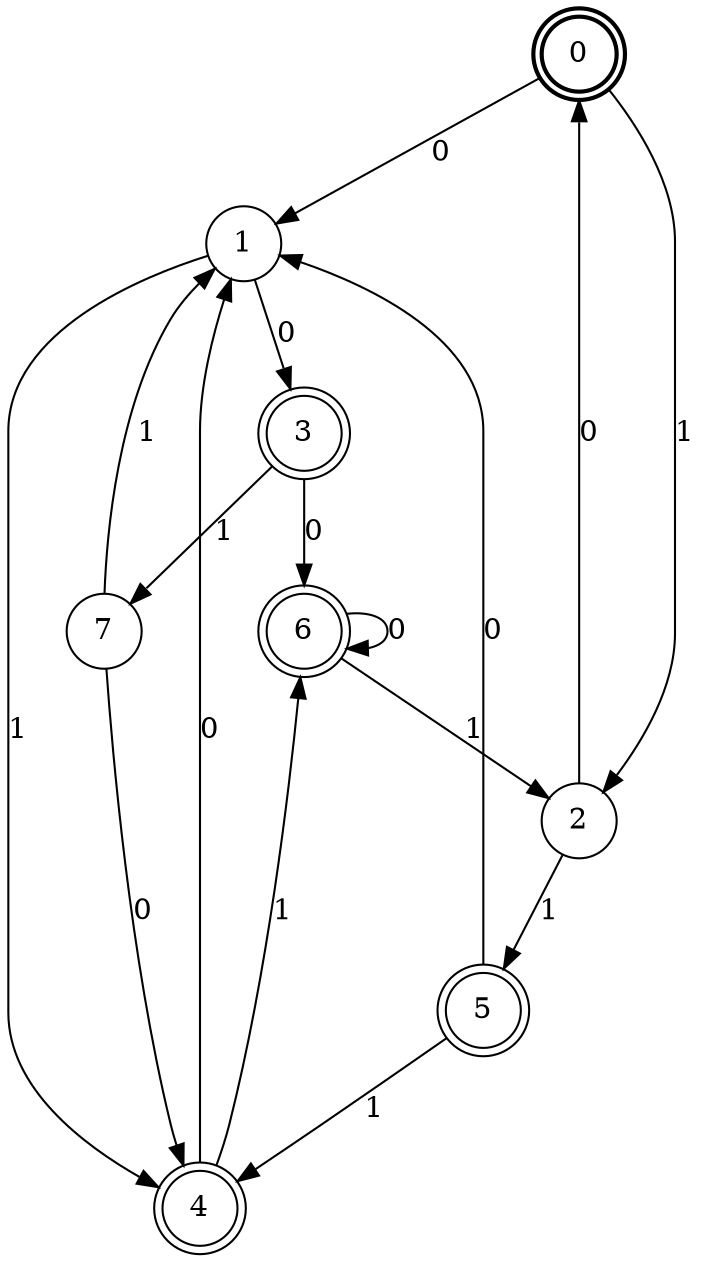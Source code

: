 digraph Automat {
    node [shape = circle];
    0 [style = "bold"];
    0 [peripheries=2]
    0 -> 1 [label = "0"];
    0 -> 2 [label = "1"];
    1 -> 3 [label = "0"];
    1 -> 4 [label = "1"];
    2 -> 0 [label = "0"];
    2 -> 5 [label = "1"];
    3 [peripheries=2]
    3 -> 6 [label = "0"];
    3 -> 7 [label = "1"];
    4 [peripheries=2]
    4 -> 1 [label = "0"];
    4 -> 6 [label = "1"];
    5 [peripheries=2]
    5 -> 1 [label = "0"];
    5 -> 4 [label = "1"];
    6 [peripheries=2]
    6 -> 6 [label = "0"];
    6 -> 2 [label = "1"];
    7 -> 4 [label = "0"];
    7 -> 1 [label = "1"];
}
